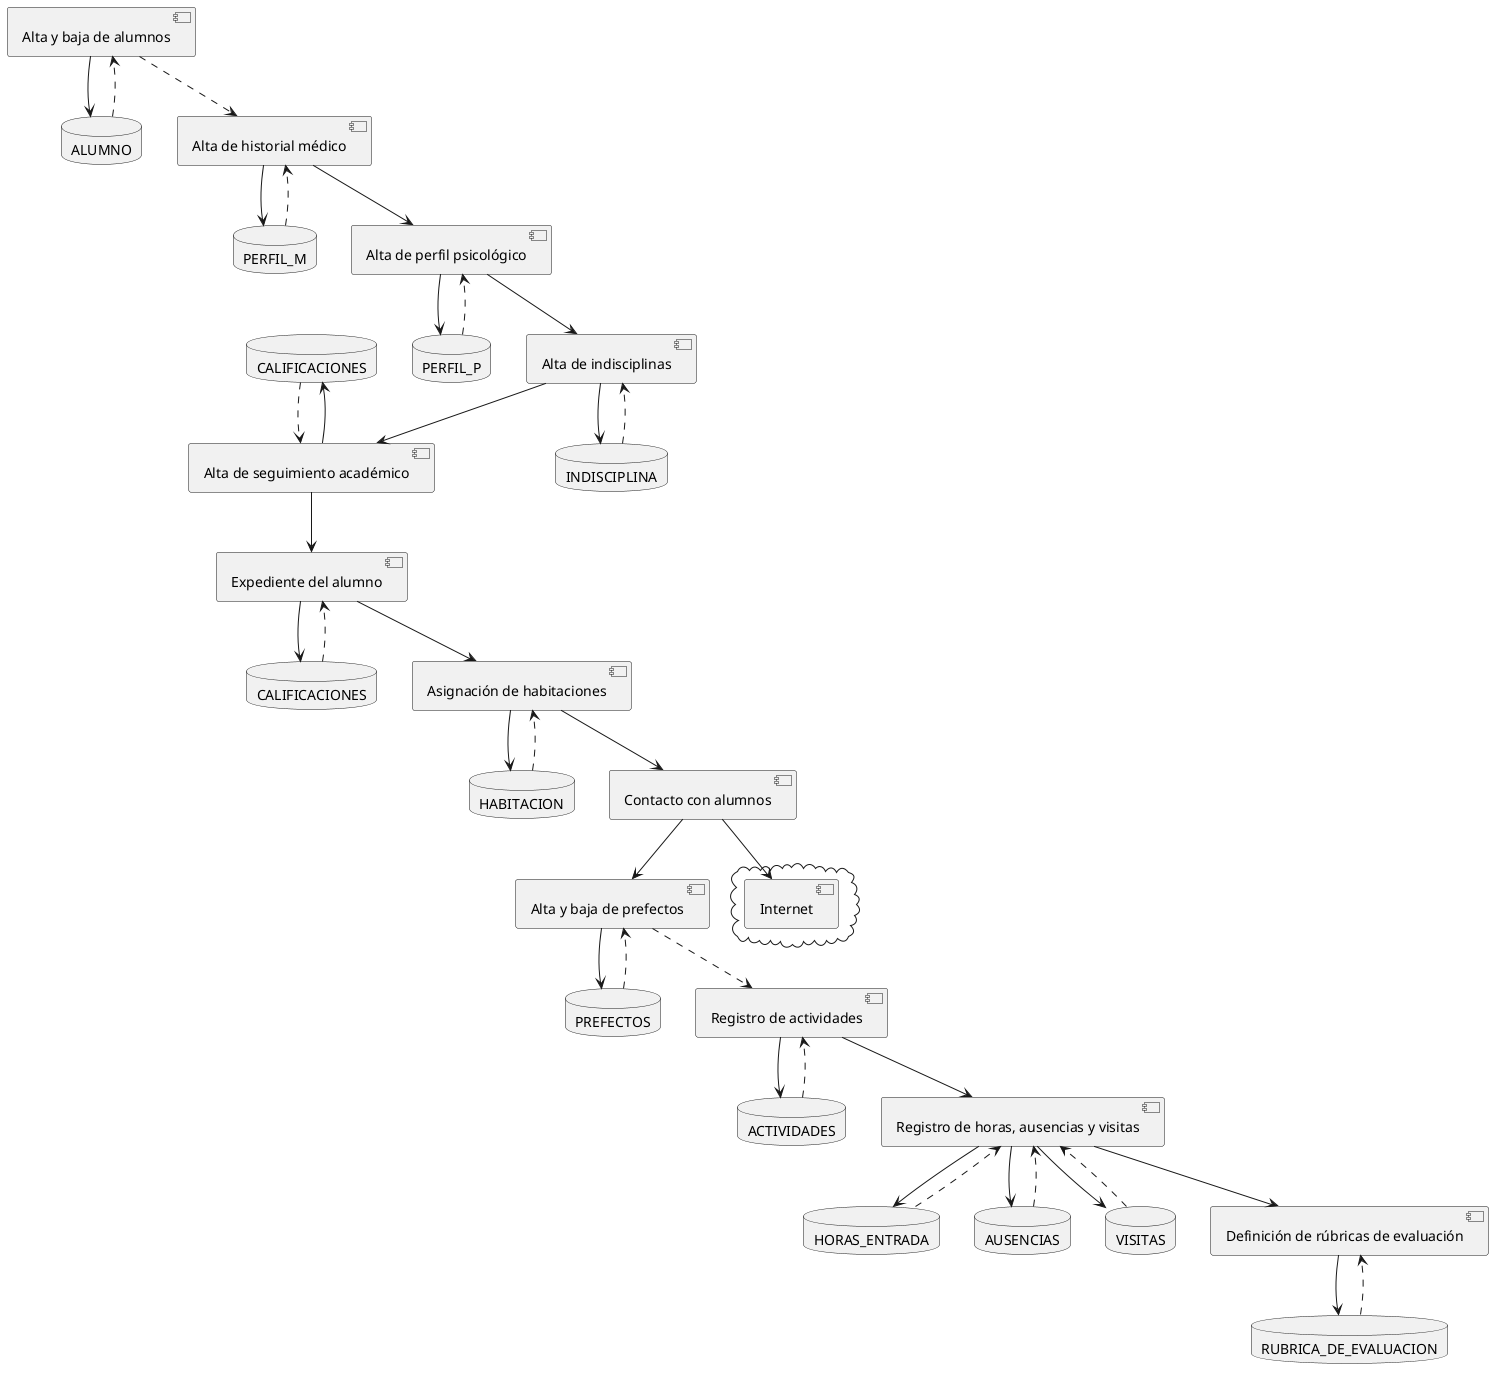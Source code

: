 @startuml

cloud {
  [Internet]
}

database "ALUMNO" AS AL1
database "PERFIL_M"
database "PERFIL_P"
database "INDISCIPLINA"
database "CALIFICACIONES"
database "HABITACION"
database "PREFECTOS"
database "ACTIVIDADES"
database "RUBRICA_DE_EVALUACION"
database "HORAS_ENTRADA"
database "AUSENCIAS"
database "VISITAS"
database "CALIFICACIONES" as cal1


[Alta y baja de alumnos] ..>[Alta de historial médico]
[Alta de historial médico]-->[Alta de perfil psicológico]
[Alta de perfil psicológico]-->[Alta de indisciplinas]
[Alta de indisciplinas]-->[Alta de seguimiento académico]
[Alta de seguimiento académico]-->[Expediente del alumno]
[Expediente del alumno]-->[Asignación de habitaciones]
[Asignación de habitaciones]-->[Contacto con alumnos]
[Contacto con alumnos]-->[Internet]
[Contacto con alumnos]-->[Alta y baja de prefectos]
[Alta y baja de prefectos]..>[Registro de actividades]
[Registro de actividades]-->[Registro de horas, ausencias y visitas]
[Registro de horas, ausencias y visitas]-->[Definición de rúbricas de evaluación]
[Definición de rúbricas de evaluación]

[Alta de seguimiento académico]-->cal1
cal1.>[Alta de seguimiento académico]

[Alta y baja de alumnos] -->AL1
AL1.>[Alta y baja de alumnos]

[Alta de historial médico]-->PERFIL_M
PERFIL_M.>[Alta de historial médico]

[Alta de perfil psicológico]-->PERFIL_P
PERFIL_P.>[Alta de perfil psicológico]

[Alta de indisciplinas]-->INDISCIPLINA
INDISCIPLINA.>[Alta de indisciplinas]

[Expediente del alumno]-->CALIFICACIONES
CALIFICACIONES.>[Expediente del alumno]

[Asignación de habitaciones]-->HABITACION
HABITACION.>[Asignación de habitaciones]

[Alta y baja de prefectos]-->PREFECTOS
PREFECTOS.>[Alta y baja de prefectos]

[Registro de actividades]-->ACTIVIDADES
ACTIVIDADES.>[Registro de actividades]

[Registro de horas, ausencias y visitas]-->HORAS_ENTRADA
HORAS_ENTRADA.>[Registro de horas, ausencias y visitas]

[Registro de horas, ausencias y visitas]-->AUSENCIAS
AUSENCIAS.>[Registro de horas, ausencias y visitas]

[Registro de horas, ausencias y visitas]-->VISITAS
VISITAS.>[Registro de horas, ausencias y visitas]

[Definición de rúbricas de evaluación]-->RUBRICA_DE_EVALUACION
RUBRICA_DE_EVALUACION.>[Definición de rúbricas de evaluación]



@enduml
